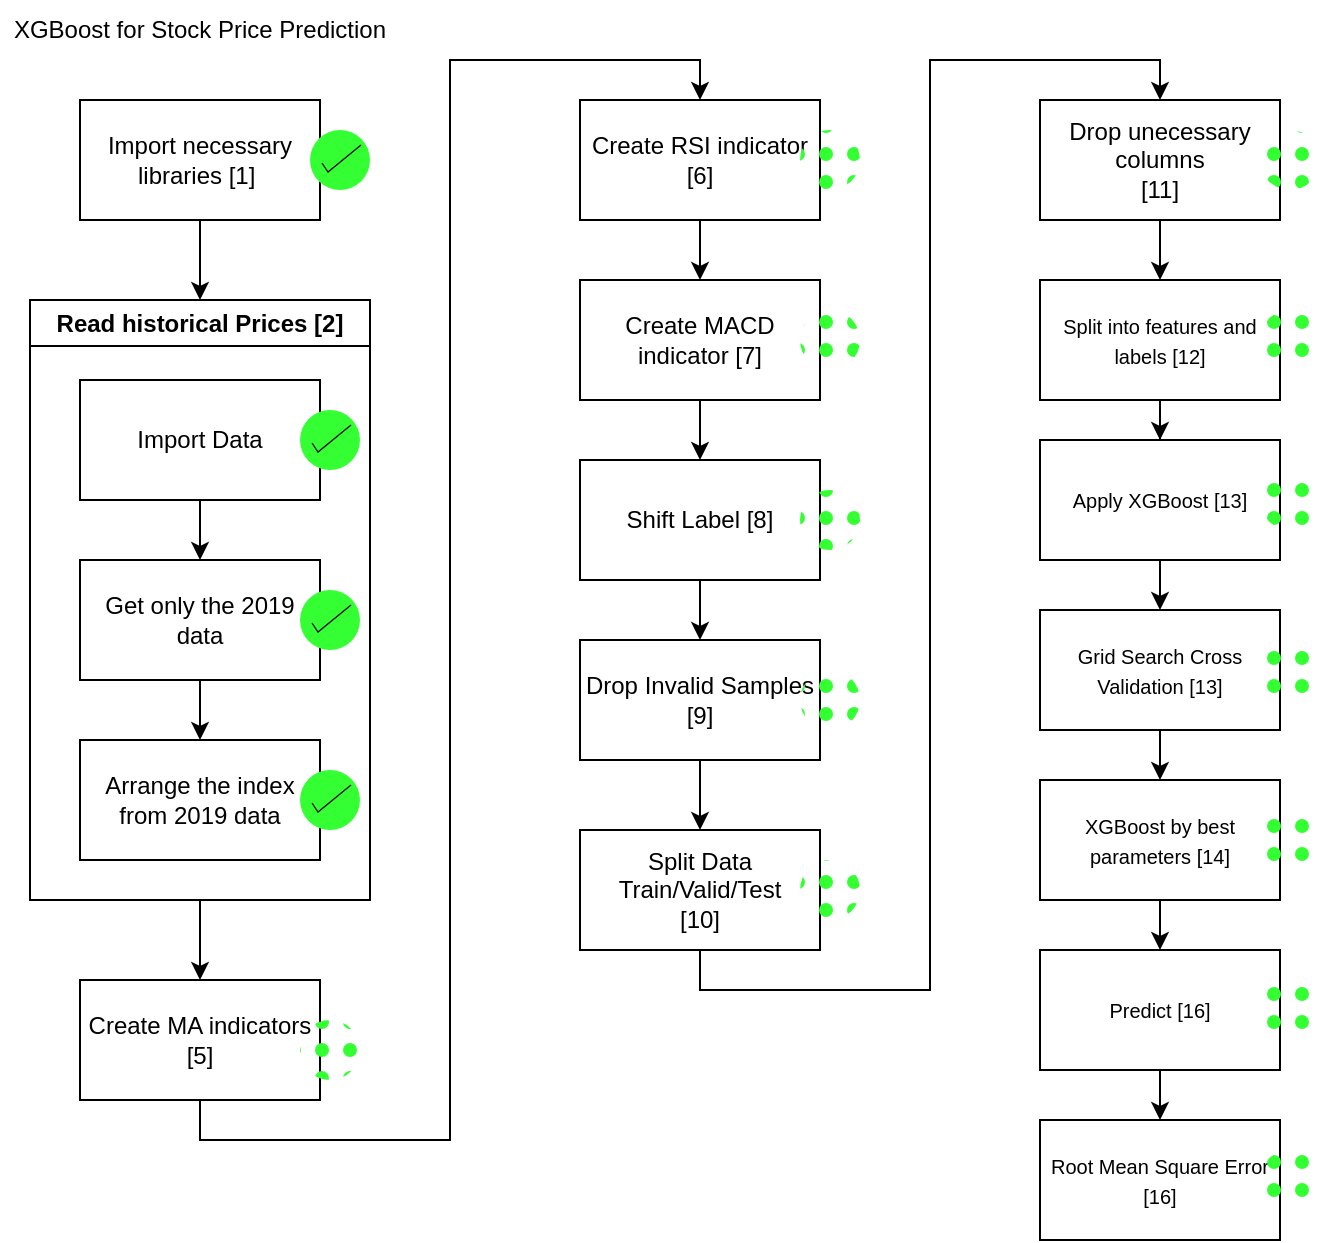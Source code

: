<mxfile version="20.7.4" type="device" pages="3"><diagram id="gmq6lWl3ugfJKE0xBw8H" name="Full Process"><mxGraphModel dx="673" dy="428" grid="1" gridSize="10" guides="1" tooltips="1" connect="1" arrows="1" fold="1" page="1" pageScale="1" pageWidth="1400" pageHeight="850" math="0" shadow="0"><root><mxCell id="0"/><mxCell id="1" parent="0"/><mxCell id="wt45lhafyj00GfXWhug7-1" value="XGBoost for Stock Price Prediction" style="text;html=1;strokeColor=none;fillColor=none;align=center;verticalAlign=middle;whiteSpace=wrap;rounded=0;" parent="1" vertex="1"><mxGeometry x="10" y="10" width="200" height="30" as="geometry"/></mxCell><mxCell id="wt45lhafyj00GfXWhug7-28" style="edgeStyle=orthogonalEdgeStyle;rounded=0;orthogonalLoop=1;jettySize=auto;html=1;exitX=0.5;exitY=1;exitDx=0;exitDy=0;entryX=0.5;entryY=0;entryDx=0;entryDy=0;entryPerimeter=0;" parent="1" source="wt45lhafyj00GfXWhug7-2" target="wt45lhafyj00GfXWhug7-20" edge="1"><mxGeometry relative="1" as="geometry"/></mxCell><mxCell id="wt45lhafyj00GfXWhug7-2" value="Read historical Prices [2]" style="swimlane;whiteSpace=wrap;html=1;" parent="1" vertex="1"><mxGeometry x="25" y="160" width="170" height="300" as="geometry"/></mxCell><mxCell id="wt45lhafyj00GfXWhug7-3" value="Import Data" style="rounded=0;whiteSpace=wrap;html=1;" parent="wt45lhafyj00GfXWhug7-2" vertex="1"><mxGeometry x="25" y="40" width="120" height="60" as="geometry"/></mxCell><mxCell id="wt45lhafyj00GfXWhug7-4" value="Get only the 2019 data" style="rounded=0;whiteSpace=wrap;html=1;" parent="wt45lhafyj00GfXWhug7-2" vertex="1"><mxGeometry x="25" y="130" width="120" height="60" as="geometry"/></mxCell><mxCell id="wt45lhafyj00GfXWhug7-6" value="Arrange the index from 2019 data" style="rounded=0;whiteSpace=wrap;html=1;" parent="wt45lhafyj00GfXWhug7-2" vertex="1"><mxGeometry x="25" y="220" width="120" height="60" as="geometry"/></mxCell><mxCell id="wt45lhafyj00GfXWhug7-5" value="" style="edgeStyle=orthogonalEdgeStyle;rounded=0;orthogonalLoop=1;jettySize=auto;html=1;" parent="wt45lhafyj00GfXWhug7-2" source="wt45lhafyj00GfXWhug7-3" target="wt45lhafyj00GfXWhug7-4" edge="1"><mxGeometry relative="1" as="geometry"/></mxCell><mxCell id="wt45lhafyj00GfXWhug7-8" value="" style="edgeStyle=orthogonalEdgeStyle;rounded=0;orthogonalLoop=1;jettySize=auto;html=1;" parent="wt45lhafyj00GfXWhug7-2" source="wt45lhafyj00GfXWhug7-4" target="wt45lhafyj00GfXWhug7-6" edge="1"><mxGeometry relative="1" as="geometry"/></mxCell><mxCell id="rxC-zJSUcqknU0AErDC9-2" value="" style="html=1;verticalLabelPosition=bottom;labelBackgroundColor=#ffffff;verticalAlign=top;shadow=0;dashed=0;strokeWidth=2;shape=mxgraph.ios7.misc.select;fillColor=#33FF33;strokeColor=default;sketch=0;fontSize=20;fillStyle=auto;perimeterSpacing=0;" parent="wt45lhafyj00GfXWhug7-2" vertex="1"><mxGeometry x="135" y="55" width="30" height="30" as="geometry"/></mxCell><mxCell id="rxC-zJSUcqknU0AErDC9-3" value="" style="html=1;verticalLabelPosition=bottom;labelBackgroundColor=#ffffff;verticalAlign=top;shadow=0;dashed=0;strokeWidth=2;shape=mxgraph.ios7.misc.select;fillColor=#33FF33;strokeColor=default;sketch=0;fontSize=20;fillStyle=auto;perimeterSpacing=0;" parent="wt45lhafyj00GfXWhug7-2" vertex="1"><mxGeometry x="135" y="145" width="30" height="30" as="geometry"/></mxCell><mxCell id="rxC-zJSUcqknU0AErDC9-4" value="" style="html=1;verticalLabelPosition=bottom;labelBackgroundColor=#ffffff;verticalAlign=top;shadow=0;dashed=0;strokeWidth=2;shape=mxgraph.ios7.misc.select;fillColor=#33FF33;strokeColor=default;sketch=0;fontSize=20;fillStyle=auto;perimeterSpacing=0;" parent="wt45lhafyj00GfXWhug7-2" vertex="1"><mxGeometry x="135" y="235" width="30" height="30" as="geometry"/></mxCell><mxCell id="wt45lhafyj00GfXWhug7-12" style="edgeStyle=orthogonalEdgeStyle;rounded=0;orthogonalLoop=1;jettySize=auto;html=1;entryX=0.5;entryY=0;entryDx=0;entryDy=0;" parent="1" source="wt45lhafyj00GfXWhug7-10" target="wt45lhafyj00GfXWhug7-2" edge="1"><mxGeometry relative="1" as="geometry"/></mxCell><mxCell id="wt45lhafyj00GfXWhug7-10" value="Import necessary libraries [1]&amp;nbsp;" style="rounded=0;whiteSpace=wrap;html=1;points=[[0,0,0,0,0],[0,0.25,0,0,0],[0,0.5,0,0,0],[0,0.75,0,0,0],[0,1,0,0,0],[0.25,0,0,0,0],[0.25,1,0,0,0],[0.5,0,0,0,0],[0.5,1,0,0,0],[0.75,0,0,0,0],[0.75,1,0,0,0],[1,0,0,0,0],[1,0.25,0,0,0],[1,0.5,0,0,0],[1,0.75,0,0,0],[1,1,0,0,0]];" parent="1" vertex="1"><mxGeometry x="50" y="60" width="120" height="60" as="geometry"/></mxCell><mxCell id="4cKd3FUTpiYzx40zGEt3-1" style="edgeStyle=orthogonalEdgeStyle;rounded=0;orthogonalLoop=1;jettySize=auto;html=1;exitX=0.5;exitY=1;exitDx=0;exitDy=0;exitPerimeter=0;entryX=0.5;entryY=0;entryDx=0;entryDy=0;entryPerimeter=0;" parent="1" source="wt45lhafyj00GfXWhug7-20" target="3kpHIttb-nBs4AYDKkX8-1" edge="1"><mxGeometry relative="1" as="geometry"/></mxCell><mxCell id="wt45lhafyj00GfXWhug7-20" value="Create MA indicators [5]" style="rounded=0;whiteSpace=wrap;html=1;points=[[0,0,0,0,0],[0,0.25,0,0,0],[0,0.5,0,0,0],[0,0.75,0,0,0],[0,1,0,0,0],[0.25,0,0,0,0],[0.25,1,0,0,0],[0.5,0,0,0,0],[0.5,1,0,0,0],[0.75,0,0,0,0],[0.75,1,0,0,0],[1,0,0,0,0],[1,0.25,0,0,0],[1,0.5,0,0,0],[1,0.75,0,0,0],[1,1,0,0,0]];" parent="1" vertex="1"><mxGeometry x="50" y="500" width="120" height="60" as="geometry"/></mxCell><mxCell id="4cKd3FUTpiYzx40zGEt3-3" style="edgeStyle=orthogonalEdgeStyle;rounded=0;orthogonalLoop=1;jettySize=auto;html=1;exitX=0.5;exitY=1;exitDx=0;exitDy=0;exitPerimeter=0;entryX=0.5;entryY=0;entryDx=0;entryDy=0;entryPerimeter=0;" parent="1" source="3kpHIttb-nBs4AYDKkX8-1" target="4cKd3FUTpiYzx40zGEt3-2" edge="1"><mxGeometry relative="1" as="geometry"/></mxCell><mxCell id="3kpHIttb-nBs4AYDKkX8-1" value="Create RSI indicator [6]" style="rounded=0;whiteSpace=wrap;html=1;points=[[0,0,0,0,0],[0,0.25,0,0,0],[0,0.5,0,0,0],[0,0.75,0,0,0],[0,1,0,0,0],[0.25,0,0,0,0],[0.25,1,0,0,0],[0.5,0,0,0,0],[0.5,1,0,0,0],[0.75,0,0,0,0],[0.75,1,0,0,0],[1,0,0,0,0],[1,0.25,0,0,0],[1,0.5,0,0,0],[1,0.75,0,0,0],[1,1,0,0,0]];" parent="1" vertex="1"><mxGeometry x="300" y="60" width="120" height="60" as="geometry"/></mxCell><mxCell id="27b4RKKOB-dl3qmHyFSi-2" value="" style="edgeStyle=orthogonalEdgeStyle;rounded=0;orthogonalLoop=1;jettySize=auto;html=1;" parent="1" source="4cKd3FUTpiYzx40zGEt3-2" target="27b4RKKOB-dl3qmHyFSi-1" edge="1"><mxGeometry relative="1" as="geometry"/></mxCell><mxCell id="4cKd3FUTpiYzx40zGEt3-2" value="Create MACD indicator [7]" style="rounded=0;whiteSpace=wrap;html=1;points=[[0,0,0,0,0],[0,0.25,0,0,0],[0,0.5,0,0,0],[0,0.75,0,0,0],[0,1,0,0,0],[0.25,0,0,0,0],[0.25,1,0,0,0],[0.5,0,0,0,0],[0.5,1,0,0,0],[0.75,0,0,0,0],[0.75,1,0,0,0],[1,0,0,0,0],[1,0.25,0,0,0],[1,0.5,0,0,0],[1,0.75,0,0,0],[1,1,0,0,0]];" parent="1" vertex="1"><mxGeometry x="300" y="150" width="120" height="60" as="geometry"/></mxCell><mxCell id="27b4RKKOB-dl3qmHyFSi-4" value="" style="edgeStyle=orthogonalEdgeStyle;rounded=0;orthogonalLoop=1;jettySize=auto;html=1;" parent="1" source="27b4RKKOB-dl3qmHyFSi-1" target="27b4RKKOB-dl3qmHyFSi-3" edge="1"><mxGeometry relative="1" as="geometry"/></mxCell><mxCell id="27b4RKKOB-dl3qmHyFSi-1" value="Shift Label [8]" style="rounded=0;whiteSpace=wrap;html=1;points=[[0,0,0,0,0],[0,0.25,0,0,0],[0,0.5,0,0,0],[0,0.75,0,0,0],[0,1,0,0,0],[0.25,0,0,0,0],[0.25,1,0,0,0],[0.5,0,0,0,0],[0.5,1,0,0,0],[0.75,0,0,0,0],[0.75,1,0,0,0],[1,0,0,0,0],[1,0.25,0,0,0],[1,0.5,0,0,0],[1,0.75,0,0,0],[1,1,0,0,0]];" parent="1" vertex="1"><mxGeometry x="300" y="240" width="120" height="60" as="geometry"/></mxCell><mxCell id="27b4RKKOB-dl3qmHyFSi-6" value="" style="edgeStyle=orthogonalEdgeStyle;rounded=0;orthogonalLoop=1;jettySize=auto;html=1;" parent="1" source="27b4RKKOB-dl3qmHyFSi-3" target="27b4RKKOB-dl3qmHyFSi-5" edge="1"><mxGeometry relative="1" as="geometry"/></mxCell><mxCell id="27b4RKKOB-dl3qmHyFSi-3" value="Drop Invalid Samples [9]" style="rounded=0;whiteSpace=wrap;html=1;points=[[0,0,0,0,0],[0,0.25,0,0,0],[0,0.5,0,0,0],[0,0.75,0,0,0],[0,1,0,0,0],[0.25,0,0,0,0],[0.25,1,0,0,0],[0.5,0,0,0,0],[0.5,1,0,0,0],[0.75,0,0,0,0],[0.75,1,0,0,0],[1,0,0,0,0],[1,0.25,0,0,0],[1,0.5,0,0,0],[1,0.75,0,0,0],[1,1,0,0,0]];" parent="1" vertex="1"><mxGeometry x="300" y="330" width="120" height="60" as="geometry"/></mxCell><mxCell id="HG0Ox6f3zI7jf1jvhAd--2" style="edgeStyle=orthogonalEdgeStyle;rounded=0;orthogonalLoop=1;jettySize=auto;html=1;exitX=0.5;exitY=1;exitDx=0;exitDy=0;exitPerimeter=0;entryX=0.5;entryY=0;entryDx=0;entryDy=0;entryPerimeter=0;" parent="1" source="27b4RKKOB-dl3qmHyFSi-5" target="rxC-zJSUcqknU0AErDC9-13" edge="1"><mxGeometry relative="1" as="geometry"/></mxCell><mxCell id="27b4RKKOB-dl3qmHyFSi-5" value="Split Data&lt;br&gt;Train/Valid/Test&lt;br&gt;[10]" style="rounded=0;whiteSpace=wrap;html=1;points=[[0,0,0,0,0],[0,0.25,0,0,0],[0,0.5,0,0,0],[0,0.75,0,0,0],[0,1,0,0,0],[0.25,0,0,0,0],[0.25,1,0,0,0],[0.5,0,0,0,0],[0.5,1,0,0,0],[0.75,0,0,0,0],[0.75,1,0,0,0],[1,0,0,0,0],[1,0.25,0,0,0],[1,0.5,0,0,0],[1,0.75,0,0,0],[1,1,0,0,0]];" parent="1" vertex="1"><mxGeometry x="300" y="425" width="120" height="60" as="geometry"/></mxCell><mxCell id="rxC-zJSUcqknU0AErDC9-5" value="" style="html=1;verticalLabelPosition=bottom;labelBackgroundColor=#ffffff;verticalAlign=top;shadow=0;dashed=0;strokeWidth=2;shape=mxgraph.ios7.misc.select;fillColor=#33FF33;strokeColor=default;sketch=0;fontSize=20;fillStyle=auto;perimeterSpacing=0;" parent="1" vertex="1"><mxGeometry x="165" y="75" width="30" height="30" as="geometry"/></mxCell><mxCell id="rxC-zJSUcqknU0AErDC9-6" value="" style="html=1;verticalLabelPosition=bottom;labelBackgroundColor=#ffffff;verticalAlign=top;shadow=0;dashed=0;strokeWidth=2;shape=mxgraph.ios7.misc.select;fillColor=#33FF33;strokeColor=none;sketch=0;fontSize=20;fillStyle=dots;perimeterSpacing=0;" parent="1" vertex="1"><mxGeometry x="160" y="520" width="30" height="30" as="geometry"/></mxCell><mxCell id="rxC-zJSUcqknU0AErDC9-7" value="" style="html=1;verticalLabelPosition=bottom;labelBackgroundColor=#ffffff;verticalAlign=top;shadow=0;dashed=0;strokeWidth=2;shape=mxgraph.ios7.misc.select;fillColor=#33FF33;strokeColor=none;sketch=0;fontSize=20;fillStyle=dots;perimeterSpacing=0;" parent="1" vertex="1"><mxGeometry x="410" y="75" width="30" height="30" as="geometry"/></mxCell><mxCell id="rxC-zJSUcqknU0AErDC9-8" value="" style="html=1;verticalLabelPosition=bottom;labelBackgroundColor=#ffffff;verticalAlign=top;shadow=0;dashed=0;strokeWidth=2;shape=mxgraph.ios7.misc.select;fillColor=#33FF33;strokeColor=none;sketch=0;fontSize=20;fillStyle=dots;perimeterSpacing=0;" parent="1" vertex="1"><mxGeometry x="410" y="165" width="30" height="30" as="geometry"/></mxCell><mxCell id="rxC-zJSUcqknU0AErDC9-9" value="" style="html=1;verticalLabelPosition=bottom;labelBackgroundColor=#ffffff;verticalAlign=top;shadow=0;dashed=0;strokeWidth=2;shape=mxgraph.ios7.misc.select;fillColor=#33FF33;strokeColor=none;sketch=0;fontSize=20;fillStyle=dots;perimeterSpacing=0;" parent="1" vertex="1"><mxGeometry x="410" y="255" width="30" height="30" as="geometry"/></mxCell><mxCell id="rxC-zJSUcqknU0AErDC9-10" value="" style="html=1;verticalLabelPosition=bottom;labelBackgroundColor=#ffffff;verticalAlign=top;shadow=0;dashed=0;strokeWidth=2;shape=mxgraph.ios7.misc.select;fillColor=#33FF33;strokeColor=none;sketch=0;fontSize=20;fillStyle=dots;perimeterSpacing=0;" parent="1" vertex="1"><mxGeometry x="410" y="345" width="30" height="30" as="geometry"/></mxCell><mxCell id="rxC-zJSUcqknU0AErDC9-11" value="" style="html=1;verticalLabelPosition=bottom;labelBackgroundColor=#ffffff;verticalAlign=top;shadow=0;dashed=0;strokeWidth=2;shape=mxgraph.ios7.misc.select;fillColor=#33FF33;strokeColor=none;sketch=0;fontSize=20;fillStyle=dots;perimeterSpacing=0;" parent="1" vertex="1"><mxGeometry x="410" y="440" width="30" height="30" as="geometry"/></mxCell><mxCell id="rxC-zJSUcqknU0AErDC9-16" value="" style="edgeStyle=orthogonalEdgeStyle;rounded=0;orthogonalLoop=1;jettySize=auto;html=1;exitX=0.5;exitY=1;exitDx=0;exitDy=0;exitPerimeter=0;" parent="1" source="rxC-zJSUcqknU0AErDC9-13" target="rxC-zJSUcqknU0AErDC9-15" edge="1"><mxGeometry relative="1" as="geometry"/></mxCell><mxCell id="rxC-zJSUcqknU0AErDC9-13" value="Drop unecessary columns&lt;br&gt;[11]" style="rounded=0;whiteSpace=wrap;html=1;points=[[0,0,0,0,0],[0,0.25,0,0,0],[0,0.5,0,0,0],[0,0.75,0,0,0],[0,1,0,0,0],[0.25,0,0,0,0],[0.25,1,0,0,0],[0.5,0,0,0,0],[0.5,1,0,0,0],[0.75,0,0,0,0],[0.75,1,0,0,0],[1,0,0,0,0],[1,0.25,0,0,0],[1,0.5,0,0,0],[1,0.75,0,0,0],[1,1,0,0,0]];" parent="1" vertex="1"><mxGeometry x="530" y="60" width="120" height="60" as="geometry"/></mxCell><mxCell id="rxC-zJSUcqknU0AErDC9-18" value="" style="edgeStyle=orthogonalEdgeStyle;rounded=0;orthogonalLoop=1;jettySize=auto;html=1;fontSize=10;" parent="1" source="rxC-zJSUcqknU0AErDC9-15" target="rxC-zJSUcqknU0AErDC9-17" edge="1"><mxGeometry relative="1" as="geometry"/></mxCell><mxCell id="rxC-zJSUcqknU0AErDC9-15" value="&lt;font style=&quot;font-size: 10px;&quot;&gt;Split into features and labels [12]&lt;/font&gt;" style="rounded=0;whiteSpace=wrap;html=1;points=[[0,0,0,0,0],[0,0.25,0,0,0],[0,0.5,0,0,0],[0,0.75,0,0,0],[0,1,0,0,0],[0.25,0,0,0,0],[0.25,1,0,0,0],[0.5,0,0,0,0],[0.5,1,0,0,0],[0.75,0,0,0,0],[0.75,1,0,0,0],[1,0,0,0,0],[1,0.25,0,0,0],[1,0.5,0,0,0],[1,0.75,0,0,0],[1,1,0,0,0]];" parent="1" vertex="1"><mxGeometry x="530" y="150" width="120" height="60" as="geometry"/></mxCell><mxCell id="rxC-zJSUcqknU0AErDC9-20" value="" style="edgeStyle=orthogonalEdgeStyle;rounded=0;orthogonalLoop=1;jettySize=auto;html=1;fontSize=10;" parent="1" source="rxC-zJSUcqknU0AErDC9-17" target="rxC-zJSUcqknU0AErDC9-19" edge="1"><mxGeometry relative="1" as="geometry"/></mxCell><mxCell id="rxC-zJSUcqknU0AErDC9-17" value="&lt;font style=&quot;font-size: 10px;&quot;&gt;Apply XGBoost [13]&lt;/font&gt;" style="rounded=0;whiteSpace=wrap;html=1;points=[[0,0,0,0,0],[0,0.25,0,0,0],[0,0.5,0,0,0],[0,0.75,0,0,0],[0,1,0,0,0],[0.25,0,0,0,0],[0.25,1,0,0,0],[0.5,0,0,0,0],[0.5,1,0,0,0],[0.75,0,0,0,0],[0.75,1,0,0,0],[1,0,0,0,0],[1,0.25,0,0,0],[1,0.5,0,0,0],[1,0.75,0,0,0],[1,1,0,0,0]];" parent="1" vertex="1"><mxGeometry x="530" y="230" width="120" height="60" as="geometry"/></mxCell><mxCell id="rxC-zJSUcqknU0AErDC9-22" value="" style="edgeStyle=orthogonalEdgeStyle;rounded=0;orthogonalLoop=1;jettySize=auto;html=1;fontSize=10;" parent="1" source="rxC-zJSUcqknU0AErDC9-19" target="rxC-zJSUcqknU0AErDC9-21" edge="1"><mxGeometry relative="1" as="geometry"/></mxCell><mxCell id="rxC-zJSUcqknU0AErDC9-19" value="&lt;font style=&quot;font-size: 10px;&quot;&gt;Grid Search Cross Validation [13]&lt;/font&gt;" style="rounded=0;whiteSpace=wrap;html=1;points=[[0,0,0,0,0],[0,0.25,0,0,0],[0,0.5,0,0,0],[0,0.75,0,0,0],[0,1,0,0,0],[0.25,0,0,0,0],[0.25,1,0,0,0],[0.5,0,0,0,0],[0.5,1,0,0,0],[0.75,0,0,0,0],[0.75,1,0,0,0],[1,0,0,0,0],[1,0.25,0,0,0],[1,0.5,0,0,0],[1,0.75,0,0,0],[1,1,0,0,0]];" parent="1" vertex="1"><mxGeometry x="530" y="315" width="120" height="60" as="geometry"/></mxCell><mxCell id="rxC-zJSUcqknU0AErDC9-24" value="" style="edgeStyle=orthogonalEdgeStyle;rounded=0;orthogonalLoop=1;jettySize=auto;html=1;fontSize=10;" parent="1" source="rxC-zJSUcqknU0AErDC9-21" target="rxC-zJSUcqknU0AErDC9-23" edge="1"><mxGeometry relative="1" as="geometry"/></mxCell><mxCell id="rxC-zJSUcqknU0AErDC9-21" value="&lt;font style=&quot;font-size: 10px;&quot;&gt;XGBoost by best parameters [14]&lt;/font&gt;" style="rounded=0;whiteSpace=wrap;html=1;points=[[0,0,0,0,0],[0,0.25,0,0,0],[0,0.5,0,0,0],[0,0.75,0,0,0],[0,1,0,0,0],[0.25,0,0,0,0],[0.25,1,0,0,0],[0.5,0,0,0,0],[0.5,1,0,0,0],[0.75,0,0,0,0],[0.75,1,0,0,0],[1,0,0,0,0],[1,0.25,0,0,0],[1,0.5,0,0,0],[1,0.75,0,0,0],[1,1,0,0,0]];" parent="1" vertex="1"><mxGeometry x="530" y="400" width="120" height="60" as="geometry"/></mxCell><mxCell id="VNGrkxyGaqmNoQx_S0s0-2" value="" style="edgeStyle=orthogonalEdgeStyle;rounded=0;orthogonalLoop=1;jettySize=auto;html=1;fontSize=10;" parent="1" source="rxC-zJSUcqknU0AErDC9-23" target="VNGrkxyGaqmNoQx_S0s0-1" edge="1"><mxGeometry relative="1" as="geometry"/></mxCell><mxCell id="rxC-zJSUcqknU0AErDC9-23" value="&lt;font style=&quot;font-size: 10px;&quot;&gt;Predict [16]&lt;/font&gt;" style="rounded=0;whiteSpace=wrap;html=1;points=[[0,0,0,0,0],[0,0.25,0,0,0],[0,0.5,0,0,0],[0,0.75,0,0,0],[0,1,0,0,0],[0.25,0,0,0,0],[0.25,1,0,0,0],[0.5,0,0,0,0],[0.5,1,0,0,0],[0.75,0,0,0,0],[0.75,1,0,0,0],[1,0,0,0,0],[1,0.25,0,0,0],[1,0.5,0,0,0],[1,0.75,0,0,0],[1,1,0,0,0]];" parent="1" vertex="1"><mxGeometry x="530" y="485" width="120" height="60" as="geometry"/></mxCell><mxCell id="VNGrkxyGaqmNoQx_S0s0-1" value="&lt;font style=&quot;font-size: 10px;&quot;&gt;Root Mean Square Error [16]&lt;/font&gt;" style="rounded=0;whiteSpace=wrap;html=1;points=[[0,0,0,0,0],[0,0.25,0,0,0],[0,0.5,0,0,0],[0,0.75,0,0,0],[0,1,0,0,0],[0.25,0,0,0,0],[0.25,1,0,0,0],[0.5,0,0,0,0],[0.5,1,0,0,0],[0.75,0,0,0,0],[0.75,1,0,0,0],[1,0,0,0,0],[1,0.25,0,0,0],[1,0.5,0,0,0],[1,0.75,0,0,0],[1,1,0,0,0]];" parent="1" vertex="1"><mxGeometry x="530" y="570" width="120" height="60" as="geometry"/></mxCell><mxCell id="VNGrkxyGaqmNoQx_S0s0-3" value="" style="html=1;verticalLabelPosition=bottom;labelBackgroundColor=#ffffff;verticalAlign=top;shadow=0;dashed=0;strokeWidth=2;shape=mxgraph.ios7.misc.select;fillColor=#33FF33;strokeColor=none;sketch=0;fontSize=20;fillStyle=dots;perimeterSpacing=0;" parent="1" vertex="1"><mxGeometry x="640" y="75" width="30" height="30" as="geometry"/></mxCell><mxCell id="VNGrkxyGaqmNoQx_S0s0-4" value="" style="html=1;verticalLabelPosition=bottom;labelBackgroundColor=#ffffff;verticalAlign=top;shadow=0;dashed=0;strokeWidth=2;shape=mxgraph.ios7.misc.select;fillColor=#33FF33;strokeColor=none;sketch=0;fontSize=20;fillStyle=dots;perimeterSpacing=0;" parent="1" vertex="1"><mxGeometry x="640" y="165" width="30" height="30" as="geometry"/></mxCell><mxCell id="VNGrkxyGaqmNoQx_S0s0-5" value="" style="html=1;verticalLabelPosition=bottom;labelBackgroundColor=#ffffff;verticalAlign=top;shadow=0;dashed=0;strokeWidth=2;shape=mxgraph.ios7.misc.select;fillColor=#33FF33;strokeColor=none;sketch=0;fontSize=20;fillStyle=dots;perimeterSpacing=0;" parent="1" vertex="1"><mxGeometry x="640" y="245" width="30" height="30" as="geometry"/></mxCell><mxCell id="VNGrkxyGaqmNoQx_S0s0-6" value="" style="html=1;verticalLabelPosition=bottom;labelBackgroundColor=#ffffff;verticalAlign=top;shadow=0;dashed=0;strokeWidth=2;shape=mxgraph.ios7.misc.select;fillColor=#33FF33;strokeColor=none;sketch=0;fontSize=20;fillStyle=dots;perimeterSpacing=0;" parent="1" vertex="1"><mxGeometry x="640" y="330" width="30" height="30" as="geometry"/></mxCell><mxCell id="VNGrkxyGaqmNoQx_S0s0-7" value="" style="html=1;verticalLabelPosition=bottom;labelBackgroundColor=#ffffff;verticalAlign=top;shadow=0;dashed=0;strokeWidth=2;shape=mxgraph.ios7.misc.select;fillColor=#33FF33;strokeColor=none;sketch=0;fontSize=20;fillStyle=dots;perimeterSpacing=0;" parent="1" vertex="1"><mxGeometry x="640" y="415" width="30" height="30" as="geometry"/></mxCell><mxCell id="VNGrkxyGaqmNoQx_S0s0-8" value="" style="html=1;verticalLabelPosition=bottom;labelBackgroundColor=#ffffff;verticalAlign=top;shadow=0;dashed=0;strokeWidth=2;shape=mxgraph.ios7.misc.select;fillColor=#33FF33;strokeColor=none;sketch=0;fontSize=20;fillStyle=dots;perimeterSpacing=0;" parent="1" vertex="1"><mxGeometry x="640" y="500" width="30" height="30" as="geometry"/></mxCell><mxCell id="VNGrkxyGaqmNoQx_S0s0-9" value="" style="html=1;verticalLabelPosition=bottom;labelBackgroundColor=#ffffff;verticalAlign=top;shadow=0;dashed=0;strokeWidth=2;shape=mxgraph.ios7.misc.select;fillColor=#33FF33;strokeColor=none;sketch=0;fontSize=20;fillStyle=dots;perimeterSpacing=0;" parent="1" vertex="1"><mxGeometry x="640" y="585" width="30" height="30" as="geometry"/></mxCell></root></mxGraphModel></diagram><diagram name="Copy of Full Process" id="Pi9YHvNOxylpbDZ6Wx6p"><mxGraphModel dx="774" dy="492" grid="1" gridSize="10" guides="1" tooltips="1" connect="1" arrows="1" fold="1" page="1" pageScale="1" pageWidth="1400" pageHeight="850" math="0" shadow="0"><root><mxCell id="VefaTCFspGWb_U1WKztf-0"/><mxCell id="VefaTCFspGWb_U1WKztf-1" parent="VefaTCFspGWb_U1WKztf-0"/><mxCell id="VefaTCFspGWb_U1WKztf-2" value="XGBoost for Stock Price Prediction" style="text;html=1;strokeColor=none;fillColor=none;align=center;verticalAlign=middle;whiteSpace=wrap;rounded=0;" vertex="1" parent="VefaTCFspGWb_U1WKztf-1"><mxGeometry x="10" y="10" width="200" height="30" as="geometry"/></mxCell><mxCell id="VefaTCFspGWb_U1WKztf-4" value="Read historical Prices [2]" style="swimlane;whiteSpace=wrap;html=1;" vertex="1" parent="VefaTCFspGWb_U1WKztf-1"><mxGeometry x="25" y="160" width="170" height="300" as="geometry"/></mxCell><mxCell id="VefaTCFspGWb_U1WKztf-5" value="Import Data" style="rounded=0;whiteSpace=wrap;html=1;" vertex="1" parent="VefaTCFspGWb_U1WKztf-4"><mxGeometry x="25" y="40" width="120" height="60" as="geometry"/></mxCell><mxCell id="VefaTCFspGWb_U1WKztf-6" value="Get only the 2019 data" style="rounded=0;whiteSpace=wrap;html=1;" vertex="1" parent="VefaTCFspGWb_U1WKztf-4"><mxGeometry x="25" y="130" width="120" height="60" as="geometry"/></mxCell><mxCell id="VefaTCFspGWb_U1WKztf-7" value="Arrange the index from 2019 data" style="rounded=0;whiteSpace=wrap;html=1;" vertex="1" parent="VefaTCFspGWb_U1WKztf-4"><mxGeometry x="25" y="220" width="120" height="60" as="geometry"/></mxCell><mxCell id="VefaTCFspGWb_U1WKztf-8" value="" style="edgeStyle=orthogonalEdgeStyle;rounded=0;orthogonalLoop=1;jettySize=auto;html=1;" edge="1" parent="VefaTCFspGWb_U1WKztf-4" source="VefaTCFspGWb_U1WKztf-5" target="VefaTCFspGWb_U1WKztf-6"><mxGeometry relative="1" as="geometry"/></mxCell><mxCell id="VefaTCFspGWb_U1WKztf-9" value="" style="edgeStyle=orthogonalEdgeStyle;rounded=0;orthogonalLoop=1;jettySize=auto;html=1;" edge="1" parent="VefaTCFspGWb_U1WKztf-4" source="VefaTCFspGWb_U1WKztf-6" target="VefaTCFspGWb_U1WKztf-7"><mxGeometry relative="1" as="geometry"/></mxCell><mxCell id="VefaTCFspGWb_U1WKztf-10" value="" style="html=1;verticalLabelPosition=bottom;labelBackgroundColor=#ffffff;verticalAlign=top;shadow=0;dashed=0;strokeWidth=2;shape=mxgraph.ios7.misc.select;fillColor=#33FF33;strokeColor=default;sketch=0;fontSize=20;fillStyle=auto;perimeterSpacing=0;" vertex="1" parent="VefaTCFspGWb_U1WKztf-4"><mxGeometry x="135" y="55" width="30" height="30" as="geometry"/></mxCell><mxCell id="VefaTCFspGWb_U1WKztf-11" value="" style="html=1;verticalLabelPosition=bottom;labelBackgroundColor=#ffffff;verticalAlign=top;shadow=0;dashed=0;strokeWidth=2;shape=mxgraph.ios7.misc.select;fillColor=#33FF33;strokeColor=default;sketch=0;fontSize=20;fillStyle=auto;perimeterSpacing=0;" vertex="1" parent="VefaTCFspGWb_U1WKztf-4"><mxGeometry x="135" y="145" width="30" height="30" as="geometry"/></mxCell><mxCell id="VefaTCFspGWb_U1WKztf-12" value="" style="html=1;verticalLabelPosition=bottom;labelBackgroundColor=#ffffff;verticalAlign=top;shadow=0;dashed=0;strokeWidth=2;shape=mxgraph.ios7.misc.select;fillColor=#33FF33;strokeColor=default;sketch=0;fontSize=20;fillStyle=auto;perimeterSpacing=0;" vertex="1" parent="VefaTCFspGWb_U1WKztf-4"><mxGeometry x="135" y="235" width="30" height="30" as="geometry"/></mxCell><mxCell id="VefaTCFspGWb_U1WKztf-13" style="edgeStyle=orthogonalEdgeStyle;rounded=0;orthogonalLoop=1;jettySize=auto;html=1;entryX=0.5;entryY=0;entryDx=0;entryDy=0;" edge="1" parent="VefaTCFspGWb_U1WKztf-1" source="VefaTCFspGWb_U1WKztf-14" target="VefaTCFspGWb_U1WKztf-4"><mxGeometry relative="1" as="geometry"/></mxCell><mxCell id="VefaTCFspGWb_U1WKztf-14" value="Import necessary libraries [1]&amp;nbsp;" style="rounded=0;whiteSpace=wrap;html=1;points=[[0,0,0,0,0],[0,0.25,0,0,0],[0,0.5,0,0,0],[0,0.75,0,0,0],[0,1,0,0,0],[0.25,0,0,0,0],[0.25,1,0,0,0],[0.5,0,0,0,0],[0.5,1,0,0,0],[0.75,0,0,0,0],[0.75,1,0,0,0],[1,0,0,0,0],[1,0.25,0,0,0],[1,0.5,0,0,0],[1,0.75,0,0,0],[1,1,0,0,0]];" vertex="1" parent="VefaTCFspGWb_U1WKztf-1"><mxGeometry x="50" y="60" width="120" height="60" as="geometry"/></mxCell><mxCell id="VefaTCFspGWb_U1WKztf-15" style="edgeStyle=orthogonalEdgeStyle;rounded=0;orthogonalLoop=1;jettySize=auto;html=1;exitX=0.5;exitY=1;exitDx=0;exitDy=0;exitPerimeter=0;entryX=0.5;entryY=0;entryDx=0;entryDy=0;entryPerimeter=0;" edge="1" parent="VefaTCFspGWb_U1WKztf-1" source="VefaTCFspGWb_U1WKztf-16" target="VefaTCFspGWb_U1WKztf-18"><mxGeometry relative="1" as="geometry"/></mxCell><mxCell id="VefaTCFspGWb_U1WKztf-16" value="Create MA indicators [5]" style="rounded=0;whiteSpace=wrap;html=1;points=[[0,0,0,0,0],[0,0.25,0,0,0],[0,0.5,0,0,0],[0,0.75,0,0,0],[0,1,0,0,0],[0.25,0,0,0,0],[0.25,1,0,0,0],[0.5,0,0,0,0],[0.5,1,0,0,0],[0.75,0,0,0,0],[0.75,1,0,0,0],[1,0,0,0,0],[1,0.25,0,0,0],[1,0.5,0,0,0],[1,0.75,0,0,0],[1,1,0,0,0]];" vertex="1" parent="VefaTCFspGWb_U1WKztf-1"><mxGeometry x="50" y="500" width="120" height="60" as="geometry"/></mxCell><mxCell id="VefaTCFspGWb_U1WKztf-17" style="edgeStyle=orthogonalEdgeStyle;rounded=0;orthogonalLoop=1;jettySize=auto;html=1;exitX=0.5;exitY=1;exitDx=0;exitDy=0;exitPerimeter=0;entryX=0.5;entryY=0;entryDx=0;entryDy=0;entryPerimeter=0;" edge="1" parent="VefaTCFspGWb_U1WKztf-1" source="VefaTCFspGWb_U1WKztf-18" target="VefaTCFspGWb_U1WKztf-20"><mxGeometry relative="1" as="geometry"/></mxCell><mxCell id="VefaTCFspGWb_U1WKztf-18" value="Create RSI indicator [6]" style="rounded=0;whiteSpace=wrap;html=1;points=[[0,0,0,0,0],[0,0.25,0,0,0],[0,0.5,0,0,0],[0,0.75,0,0,0],[0,1,0,0,0],[0.25,0,0,0,0],[0.25,1,0,0,0],[0.5,0,0,0,0],[0.5,1,0,0,0],[0.75,0,0,0,0],[0.75,1,0,0,0],[1,0,0,0,0],[1,0.25,0,0,0],[1,0.5,0,0,0],[1,0.75,0,0,0],[1,1,0,0,0]];" vertex="1" parent="VefaTCFspGWb_U1WKztf-1"><mxGeometry x="300" y="60" width="120" height="60" as="geometry"/></mxCell><mxCell id="VefaTCFspGWb_U1WKztf-19" value="" style="edgeStyle=orthogonalEdgeStyle;rounded=0;orthogonalLoop=1;jettySize=auto;html=1;" edge="1" parent="VefaTCFspGWb_U1WKztf-1" source="VefaTCFspGWb_U1WKztf-20" target="VefaTCFspGWb_U1WKztf-22"><mxGeometry relative="1" as="geometry"/></mxCell><mxCell id="VefaTCFspGWb_U1WKztf-20" value="Create MACD indicator [7]" style="rounded=0;whiteSpace=wrap;html=1;points=[[0,0,0,0,0],[0,0.25,0,0,0],[0,0.5,0,0,0],[0,0.75,0,0,0],[0,1,0,0,0],[0.25,0,0,0,0],[0.25,1,0,0,0],[0.5,0,0,0,0],[0.5,1,0,0,0],[0.75,0,0,0,0],[0.75,1,0,0,0],[1,0,0,0,0],[1,0.25,0,0,0],[1,0.5,0,0,0],[1,0.75,0,0,0],[1,1,0,0,0]];" vertex="1" parent="VefaTCFspGWb_U1WKztf-1"><mxGeometry x="300" y="150" width="120" height="60" as="geometry"/></mxCell><mxCell id="VefaTCFspGWb_U1WKztf-21" value="" style="edgeStyle=orthogonalEdgeStyle;rounded=0;orthogonalLoop=1;jettySize=auto;html=1;" edge="1" parent="VefaTCFspGWb_U1WKztf-1" source="VefaTCFspGWb_U1WKztf-22" target="VefaTCFspGWb_U1WKztf-24"><mxGeometry relative="1" as="geometry"/></mxCell><mxCell id="VefaTCFspGWb_U1WKztf-22" value="Shift Label [8]" style="rounded=0;whiteSpace=wrap;html=1;points=[[0,0,0,0,0],[0,0.25,0,0,0],[0,0.5,0,0,0],[0,0.75,0,0,0],[0,1,0,0,0],[0.25,0,0,0,0],[0.25,1,0,0,0],[0.5,0,0,0,0],[0.5,1,0,0,0],[0.75,0,0,0,0],[0.75,1,0,0,0],[1,0,0,0,0],[1,0.25,0,0,0],[1,0.5,0,0,0],[1,0.75,0,0,0],[1,1,0,0,0]];" vertex="1" parent="VefaTCFspGWb_U1WKztf-1"><mxGeometry x="300" y="240" width="120" height="60" as="geometry"/></mxCell><mxCell id="VefaTCFspGWb_U1WKztf-23" value="" style="edgeStyle=orthogonalEdgeStyle;rounded=0;orthogonalLoop=1;jettySize=auto;html=1;" edge="1" parent="VefaTCFspGWb_U1WKztf-1" source="VefaTCFspGWb_U1WKztf-24" target="VefaTCFspGWb_U1WKztf-26"><mxGeometry relative="1" as="geometry"/></mxCell><mxCell id="VefaTCFspGWb_U1WKztf-24" value="Drop Invalid Samples&amp;nbsp; (Rows) [9]" style="rounded=0;whiteSpace=wrap;html=1;points=[[0,0,0,0,0],[0,0.25,0,0,0],[0,0.5,0,0,0],[0,0.75,0,0,0],[0,1,0,0,0],[0.25,0,0,0,0],[0.25,1,0,0,0],[0.5,0,0,0,0],[0.5,1,0,0,0],[0.75,0,0,0,0],[0.75,1,0,0,0],[1,0,0,0,0],[1,0.25,0,0,0],[1,0.5,0,0,0],[1,0.75,0,0,0],[1,1,0,0,0]];" vertex="1" parent="VefaTCFspGWb_U1WKztf-1"><mxGeometry x="300" y="330" width="120" height="60" as="geometry"/></mxCell><mxCell id="VefaTCFspGWb_U1WKztf-25" style="edgeStyle=orthogonalEdgeStyle;rounded=0;orthogonalLoop=1;jettySize=auto;html=1;exitX=0.5;exitY=1;exitDx=0;exitDy=0;exitPerimeter=0;entryX=0.5;entryY=0;entryDx=0;entryDy=0;entryPerimeter=0;" edge="1" parent="VefaTCFspGWb_U1WKztf-1" source="VefaTCFspGWb_U1WKztf-26" target="VefaTCFspGWb_U1WKztf-35"><mxGeometry relative="1" as="geometry"><Array as="points"><mxPoint x="360" y="520"/><mxPoint x="475" y="520"/><mxPoint x="475" y="40"/><mxPoint x="590" y="40"/></Array></mxGeometry></mxCell><mxCell id="VefaTCFspGWb_U1WKztf-26" value="Split Data&lt;br&gt;Train/Valid/Test&lt;br&gt;[10]" style="rounded=0;whiteSpace=wrap;html=1;points=[[0,0,0,0,0],[0,0.25,0,0,0],[0,0.5,0,0,0],[0,0.75,0,0,0],[0,1,0,0,0],[0.25,0,0,0,0],[0.25,1,0,0,0],[0.5,0,0,0,0],[0.5,1,0,0,0],[0.75,0,0,0,0],[0.75,1,0,0,0],[1,0,0,0,0],[1,0.25,0,0,0],[1,0.5,0,0,0],[1,0.75,0,0,0],[1,1,0,0,0]];" vertex="1" parent="VefaTCFspGWb_U1WKztf-1"><mxGeometry x="300" y="425" width="120" height="60" as="geometry"/></mxCell><mxCell id="VefaTCFspGWb_U1WKztf-27" value="" style="html=1;verticalLabelPosition=bottom;labelBackgroundColor=#ffffff;verticalAlign=top;shadow=0;dashed=0;strokeWidth=2;shape=mxgraph.ios7.misc.select;fillColor=#33FF33;strokeColor=default;sketch=0;fontSize=20;fillStyle=auto;perimeterSpacing=0;" vertex="1" parent="VefaTCFspGWb_U1WKztf-1"><mxGeometry x="165" y="75" width="30" height="30" as="geometry"/></mxCell><mxCell id="VefaTCFspGWb_U1WKztf-29" value="" style="html=1;verticalLabelPosition=bottom;labelBackgroundColor=#ffffff;verticalAlign=top;shadow=0;dashed=0;strokeWidth=2;shape=mxgraph.ios7.misc.select;fillColor=#33FF33;strokeColor=default;sketch=0;fontSize=20;fillStyle=auto;perimeterSpacing=0;" vertex="1" parent="VefaTCFspGWb_U1WKztf-1"><mxGeometry x="410" y="75" width="30" height="30" as="geometry"/></mxCell><mxCell id="VefaTCFspGWb_U1WKztf-30" value="" style="html=1;verticalLabelPosition=bottom;labelBackgroundColor=#ffffff;verticalAlign=top;shadow=0;dashed=0;strokeWidth=2;shape=mxgraph.ios7.misc.select;fillColor=#33FF33;strokeColor=default;sketch=0;fontSize=20;fillStyle=auto;perimeterSpacing=0;" vertex="1" parent="VefaTCFspGWb_U1WKztf-1"><mxGeometry x="410" y="165" width="30" height="30" as="geometry"/></mxCell><mxCell id="VefaTCFspGWb_U1WKztf-31" value="" style="html=1;verticalLabelPosition=bottom;labelBackgroundColor=#ffffff;verticalAlign=top;shadow=0;dashed=0;strokeWidth=2;shape=mxgraph.ios7.misc.select;fillColor=#33FF33;strokeColor=default;sketch=0;fontSize=20;fillStyle=auto;perimeterSpacing=0;" vertex="1" parent="VefaTCFspGWb_U1WKztf-1"><mxGeometry x="410" y="255" width="30" height="30" as="geometry"/></mxCell><mxCell id="VefaTCFspGWb_U1WKztf-32" value="" style="html=1;verticalLabelPosition=bottom;labelBackgroundColor=#ffffff;verticalAlign=top;shadow=0;dashed=0;strokeWidth=2;shape=mxgraph.ios7.misc.select;fillColor=#33FF33;strokeColor=default;sketch=0;fontSize=20;fillStyle=auto;perimeterSpacing=0;" vertex="1" parent="VefaTCFspGWb_U1WKztf-1"><mxGeometry x="410" y="345" width="30" height="30" as="geometry"/></mxCell><mxCell id="VefaTCFspGWb_U1WKztf-33" value="" style="html=1;verticalLabelPosition=bottom;labelBackgroundColor=#ffffff;verticalAlign=top;shadow=0;dashed=0;strokeWidth=2;shape=mxgraph.ios7.misc.select;fillColor=#33FF33;strokeColor=default;sketch=0;fontSize=20;fillStyle=auto;perimeterSpacing=0;" vertex="1" parent="VefaTCFspGWb_U1WKztf-1"><mxGeometry x="410" y="440" width="30" height="30" as="geometry"/></mxCell><mxCell id="VefaTCFspGWb_U1WKztf-34" value="" style="edgeStyle=orthogonalEdgeStyle;rounded=0;orthogonalLoop=1;jettySize=auto;html=1;exitX=0.5;exitY=1;exitDx=0;exitDy=0;exitPerimeter=0;" edge="1" parent="VefaTCFspGWb_U1WKztf-1" source="VefaTCFspGWb_U1WKztf-35" target="VefaTCFspGWb_U1WKztf-37"><mxGeometry relative="1" as="geometry"/></mxCell><mxCell id="VefaTCFspGWb_U1WKztf-35" value="Drop unecessary columns&lt;br&gt;[11]" style="rounded=0;whiteSpace=wrap;html=1;points=[[0,0,0,0,0],[0,0.25,0,0,0],[0,0.5,0,0,0],[0,0.75,0,0,0],[0,1,0,0,0],[0.25,0,0,0,0],[0.25,1,0,0,0],[0.5,0,0,0,0],[0.5,1,0,0,0],[0.75,0,0,0,0],[0.75,1,0,0,0],[1,0,0,0,0],[1,0.25,0,0,0],[1,0.5,0,0,0],[1,0.75,0,0,0],[1,1,0,0,0]];" vertex="1" parent="VefaTCFspGWb_U1WKztf-1"><mxGeometry x="530" y="60" width="120" height="60" as="geometry"/></mxCell><mxCell id="VefaTCFspGWb_U1WKztf-36" value="" style="edgeStyle=orthogonalEdgeStyle;rounded=0;orthogonalLoop=1;jettySize=auto;html=1;fontSize=10;" edge="1" parent="VefaTCFspGWb_U1WKztf-1" source="VefaTCFspGWb_U1WKztf-37" target="VefaTCFspGWb_U1WKztf-39"><mxGeometry relative="1" as="geometry"/></mxCell><mxCell id="VefaTCFspGWb_U1WKztf-37" value="&lt;font style=&quot;font-size: 10px;&quot;&gt;Split into features and labels [12]&lt;/font&gt;" style="rounded=0;whiteSpace=wrap;html=1;points=[[0,0,0,0,0],[0,0.25,0,0,0],[0,0.5,0,0,0],[0,0.75,0,0,0],[0,1,0,0,0],[0.25,0,0,0,0],[0.25,1,0,0,0],[0.5,0,0,0,0],[0.5,1,0,0,0],[0.75,0,0,0,0],[0.75,1,0,0,0],[1,0,0,0,0],[1,0.25,0,0,0],[1,0.5,0,0,0],[1,0.75,0,0,0],[1,1,0,0,0]];" vertex="1" parent="VefaTCFspGWb_U1WKztf-1"><mxGeometry x="530" y="150" width="120" height="60" as="geometry"/></mxCell><mxCell id="VefaTCFspGWb_U1WKztf-38" value="" style="edgeStyle=orthogonalEdgeStyle;rounded=0;orthogonalLoop=1;jettySize=auto;html=1;fontSize=10;" edge="1" parent="VefaTCFspGWb_U1WKztf-1" source="VefaTCFspGWb_U1WKztf-39" target="VefaTCFspGWb_U1WKztf-41"><mxGeometry relative="1" as="geometry"/></mxCell><mxCell id="VefaTCFspGWb_U1WKztf-39" value="&lt;font style=&quot;font-size: 10px;&quot;&gt;Apply XGBoost [13]&lt;/font&gt;" style="rounded=0;whiteSpace=wrap;html=1;points=[[0,0,0,0,0],[0,0.25,0,0,0],[0,0.5,0,0,0],[0,0.75,0,0,0],[0,1,0,0,0],[0.25,0,0,0,0],[0.25,1,0,0,0],[0.5,0,0,0,0],[0.5,1,0,0,0],[0.75,0,0,0,0],[0.75,1,0,0,0],[1,0,0,0,0],[1,0.25,0,0,0],[1,0.5,0,0,0],[1,0.75,0,0,0],[1,1,0,0,0]];" vertex="1" parent="VefaTCFspGWb_U1WKztf-1"><mxGeometry x="530" y="230" width="120" height="60" as="geometry"/></mxCell><mxCell id="VefaTCFspGWb_U1WKztf-40" value="" style="edgeStyle=orthogonalEdgeStyle;rounded=0;orthogonalLoop=1;jettySize=auto;html=1;fontSize=10;" edge="1" parent="VefaTCFspGWb_U1WKztf-1" source="VefaTCFspGWb_U1WKztf-41" target="VefaTCFspGWb_U1WKztf-43"><mxGeometry relative="1" as="geometry"/></mxCell><mxCell id="VefaTCFspGWb_U1WKztf-41" value="&lt;font style=&quot;font-size: 10px;&quot;&gt;Grid Search Cross Validation [13]&lt;/font&gt;" style="rounded=0;whiteSpace=wrap;html=1;points=[[0,0,0,0,0],[0,0.25,0,0,0],[0,0.5,0,0,0],[0,0.75,0,0,0],[0,1,0,0,0],[0.25,0,0,0,0],[0.25,1,0,0,0],[0.5,0,0,0,0],[0.5,1,0,0,0],[0.75,0,0,0,0],[0.75,1,0,0,0],[1,0,0,0,0],[1,0.25,0,0,0],[1,0.5,0,0,0],[1,0.75,0,0,0],[1,1,0,0,0]];" vertex="1" parent="VefaTCFspGWb_U1WKztf-1"><mxGeometry x="530" y="315" width="120" height="60" as="geometry"/></mxCell><mxCell id="VefaTCFspGWb_U1WKztf-42" value="" style="edgeStyle=orthogonalEdgeStyle;rounded=0;orthogonalLoop=1;jettySize=auto;html=1;fontSize=10;" edge="1" parent="VefaTCFspGWb_U1WKztf-1" source="VefaTCFspGWb_U1WKztf-43" target="VefaTCFspGWb_U1WKztf-45"><mxGeometry relative="1" as="geometry"/></mxCell><mxCell id="VefaTCFspGWb_U1WKztf-43" value="&lt;font style=&quot;font-size: 10px;&quot;&gt;XGBoost by best parameters [14]&lt;/font&gt;" style="rounded=0;whiteSpace=wrap;html=1;points=[[0,0,0,0,0],[0,0.25,0,0,0],[0,0.5,0,0,0],[0,0.75,0,0,0],[0,1,0,0,0],[0.25,0,0,0,0],[0.25,1,0,0,0],[0.5,0,0,0,0],[0.5,1,0,0,0],[0.75,0,0,0,0],[0.75,1,0,0,0],[1,0,0,0,0],[1,0.25,0,0,0],[1,0.5,0,0,0],[1,0.75,0,0,0],[1,1,0,0,0]];" vertex="1" parent="VefaTCFspGWb_U1WKztf-1"><mxGeometry x="530" y="400" width="120" height="60" as="geometry"/></mxCell><mxCell id="VefaTCFspGWb_U1WKztf-44" value="" style="edgeStyle=orthogonalEdgeStyle;rounded=0;orthogonalLoop=1;jettySize=auto;html=1;fontSize=10;" edge="1" parent="VefaTCFspGWb_U1WKztf-1" source="VefaTCFspGWb_U1WKztf-45" target="VefaTCFspGWb_U1WKztf-46"><mxGeometry relative="1" as="geometry"/></mxCell><mxCell id="VefaTCFspGWb_U1WKztf-45" value="&lt;font style=&quot;font-size: 10px;&quot;&gt;Predict [16]&lt;/font&gt;" style="rounded=0;whiteSpace=wrap;html=1;points=[[0,0,0,0,0],[0,0.25,0,0,0],[0,0.5,0,0,0],[0,0.75,0,0,0],[0,1,0,0,0],[0.25,0,0,0,0],[0.25,1,0,0,0],[0.5,0,0,0,0],[0.5,1,0,0,0],[0.75,0,0,0,0],[0.75,1,0,0,0],[1,0,0,0,0],[1,0.25,0,0,0],[1,0.5,0,0,0],[1,0.75,0,0,0],[1,1,0,0,0]];" vertex="1" parent="VefaTCFspGWb_U1WKztf-1"><mxGeometry x="530" y="485" width="120" height="60" as="geometry"/></mxCell><mxCell id="VefaTCFspGWb_U1WKztf-46" value="&lt;font style=&quot;font-size: 10px;&quot;&gt;Root Mean Square Error [16]&lt;/font&gt;" style="rounded=0;whiteSpace=wrap;html=1;points=[[0,0,0,0,0],[0,0.25,0,0,0],[0,0.5,0,0,0],[0,0.75,0,0,0],[0,1,0,0,0],[0.25,0,0,0,0],[0.25,1,0,0,0],[0.5,0,0,0,0],[0.5,1,0,0,0],[0.75,0,0,0,0],[0.75,1,0,0,0],[1,0,0,0,0],[1,0.25,0,0,0],[1,0.5,0,0,0],[1,0.75,0,0,0],[1,1,0,0,0]];" vertex="1" parent="VefaTCFspGWb_U1WKztf-1"><mxGeometry x="530" y="570" width="120" height="60" as="geometry"/></mxCell><mxCell id="VefaTCFspGWb_U1WKztf-47" value="" style="html=1;verticalLabelPosition=bottom;labelBackgroundColor=#ffffff;verticalAlign=top;shadow=0;dashed=0;strokeWidth=2;shape=mxgraph.ios7.misc.select;fillColor=#33FF33;strokeColor=default;sketch=0;fontSize=20;fillStyle=auto;perimeterSpacing=0;" vertex="1" parent="VefaTCFspGWb_U1WKztf-1"><mxGeometry x="640" y="75" width="30" height="30" as="geometry"/></mxCell><mxCell id="VefaTCFspGWb_U1WKztf-48" value="" style="html=1;verticalLabelPosition=bottom;labelBackgroundColor=#ffffff;verticalAlign=top;shadow=0;dashed=0;strokeWidth=2;shape=mxgraph.ios7.misc.select;fillColor=#33FF33;strokeColor=default;sketch=0;fontSize=20;fillStyle=auto;perimeterSpacing=0;" vertex="1" parent="VefaTCFspGWb_U1WKztf-1"><mxGeometry x="640" y="165" width="30" height="30" as="geometry"/></mxCell><mxCell id="VefaTCFspGWb_U1WKztf-49" value="" style="html=1;verticalLabelPosition=bottom;labelBackgroundColor=#ffffff;verticalAlign=top;shadow=0;dashed=0;strokeWidth=2;shape=mxgraph.ios7.misc.select;fillColor=#33FF33;strokeColor=default;sketch=0;fontSize=20;fillStyle=auto;perimeterSpacing=0;" vertex="1" parent="VefaTCFspGWb_U1WKztf-1"><mxGeometry x="640" y="245" width="30" height="30" as="geometry"/></mxCell><mxCell id="VefaTCFspGWb_U1WKztf-50" value="" style="html=1;verticalLabelPosition=bottom;labelBackgroundColor=#ffffff;verticalAlign=top;shadow=0;dashed=0;strokeWidth=2;shape=mxgraph.ios7.misc.select;fillColor=#33FF33;strokeColor=none;sketch=0;fontSize=20;fillStyle=dots;perimeterSpacing=0;" vertex="1" parent="VefaTCFspGWb_U1WKztf-1"><mxGeometry x="640" y="330" width="30" height="30" as="geometry"/></mxCell><mxCell id="VefaTCFspGWb_U1WKztf-51" value="" style="html=1;verticalLabelPosition=bottom;labelBackgroundColor=#ffffff;verticalAlign=top;shadow=0;dashed=0;strokeWidth=2;shape=mxgraph.ios7.misc.select;fillColor=#33FF33;strokeColor=none;sketch=0;fontSize=20;fillStyle=dots;perimeterSpacing=0;" vertex="1" parent="VefaTCFspGWb_U1WKztf-1"><mxGeometry x="640" y="415" width="30" height="30" as="geometry"/></mxCell><mxCell id="VefaTCFspGWb_U1WKztf-52" value="" style="html=1;verticalLabelPosition=bottom;labelBackgroundColor=#ffffff;verticalAlign=top;shadow=0;dashed=0;strokeWidth=2;shape=mxgraph.ios7.misc.select;fillColor=#33FF33;strokeColor=none;sketch=0;fontSize=20;fillStyle=dots;perimeterSpacing=0;" vertex="1" parent="VefaTCFspGWb_U1WKztf-1"><mxGeometry x="640" y="500" width="30" height="30" as="geometry"/></mxCell><mxCell id="VefaTCFspGWb_U1WKztf-53" value="" style="html=1;verticalLabelPosition=bottom;labelBackgroundColor=#ffffff;verticalAlign=top;shadow=0;dashed=0;strokeWidth=2;shape=mxgraph.ios7.misc.select;fillColor=#33FF33;strokeColor=none;sketch=0;fontSize=20;fillStyle=dots;perimeterSpacing=0;" vertex="1" parent="VefaTCFspGWb_U1WKztf-1"><mxGeometry x="640" y="585" width="30" height="30" as="geometry"/></mxCell><mxCell id="peqva59JX40Q1ezQ66_g-3" style="edgeStyle=orthogonalEdgeStyle;rounded=0;orthogonalLoop=1;jettySize=auto;html=1;exitX=0.5;exitY=1;exitDx=0;exitDy=0;entryX=0.5;entryY=0;entryDx=0;entryDy=0;entryPerimeter=0;" edge="1" parent="VefaTCFspGWb_U1WKztf-1" source="VefaTCFspGWb_U1WKztf-4" target="VefaTCFspGWb_U1WKztf-16"><mxGeometry relative="1" as="geometry"><mxPoint x="110" y="545" as="sourcePoint"/></mxGeometry></mxCell><mxCell id="peqva59JX40Q1ezQ66_g-4" value="" style="html=1;verticalLabelPosition=bottom;labelBackgroundColor=#ffffff;verticalAlign=top;shadow=0;dashed=0;strokeWidth=2;shape=mxgraph.ios7.misc.select;fillColor=#33FF33;strokeColor=default;sketch=0;fontSize=20;fillStyle=auto;perimeterSpacing=0;" vertex="1" parent="VefaTCFspGWb_U1WKztf-1"><mxGeometry x="160" y="515" width="30" height="30" as="geometry"/></mxCell></root></mxGraphModel></diagram><diagram id="7mNhrT0Zp7im51MQU-14" name="Data Visualizations"><mxGraphModel dx="869" dy="566" grid="1" gridSize="10" guides="1" tooltips="1" connect="1" arrows="1" fold="1" page="1" pageScale="1" pageWidth="1400" pageHeight="850" math="0" shadow="0"><root><mxCell id="0"/><mxCell id="1" parent="0"/><mxCell id="hSn05ziKlifQ6DqeDQz6-1" value="Data Visualization" style="swimlane;whiteSpace=wrap;html=1;" vertex="1" parent="1"><mxGeometry x="30" y="50" width="170" height="620" as="geometry"/></mxCell><mxCell id="hSn05ziKlifQ6DqeDQz6-2" value="OHLC Chart [3]" style="rounded=0;whiteSpace=wrap;html=1;" vertex="1" parent="hSn05ziKlifQ6DqeDQz6-1"><mxGeometry x="25" y="40" width="120" height="60" as="geometry"/></mxCell><mxCell id="hSn05ziKlifQ6DqeDQz6-3" value="Scatter Plot [3]" style="rounded=0;whiteSpace=wrap;html=1;" vertex="1" parent="hSn05ziKlifQ6DqeDQz6-1"><mxGeometry x="25" y="130" width="120" height="60" as="geometry"/></mxCell><mxCell id="rjzY0L3cI6VGJhR6wheF-3" value="" style="edgeStyle=orthogonalEdgeStyle;rounded=0;orthogonalLoop=1;jettySize=auto;html=1;fontSize=10;" edge="1" parent="hSn05ziKlifQ6DqeDQz6-1" source="hSn05ziKlifQ6DqeDQz6-4" target="hSn05ziKlifQ6DqeDQz6-7"><mxGeometry relative="1" as="geometry"/></mxCell><mxCell id="hSn05ziKlifQ6DqeDQz6-4" value="Decomposition [4]" style="rounded=0;whiteSpace=wrap;html=1;" vertex="1" parent="hSn05ziKlifQ6DqeDQz6-1"><mxGeometry x="25" y="220" width="120" height="60" as="geometry"/></mxCell><mxCell id="hSn05ziKlifQ6DqeDQz6-5" value="" style="edgeStyle=orthogonalEdgeStyle;rounded=0;orthogonalLoop=1;jettySize=auto;html=1;" edge="1" parent="hSn05ziKlifQ6DqeDQz6-1" source="hSn05ziKlifQ6DqeDQz6-2" target="hSn05ziKlifQ6DqeDQz6-3"><mxGeometry relative="1" as="geometry"/></mxCell><mxCell id="hSn05ziKlifQ6DqeDQz6-6" value="" style="edgeStyle=orthogonalEdgeStyle;rounded=0;orthogonalLoop=1;jettySize=auto;html=1;" edge="1" parent="hSn05ziKlifQ6DqeDQz6-1" source="hSn05ziKlifQ6DqeDQz6-3" target="hSn05ziKlifQ6DqeDQz6-4"><mxGeometry relative="1" as="geometry"/></mxCell><mxCell id="rjzY0L3cI6VGJhR6wheF-4" value="" style="edgeStyle=orthogonalEdgeStyle;rounded=0;orthogonalLoop=1;jettySize=auto;html=1;fontSize=10;" edge="1" parent="hSn05ziKlifQ6DqeDQz6-1" source="hSn05ziKlifQ6DqeDQz6-7" target="7Mf0Aok-1zlnqoX_Dtcx-1"><mxGeometry relative="1" as="geometry"/></mxCell><mxCell id="hSn05ziKlifQ6DqeDQz6-7" value="Scatterplot MA indicators [5]" style="rounded=0;whiteSpace=wrap;html=1;" vertex="1" parent="hSn05ziKlifQ6DqeDQz6-1"><mxGeometry x="25" y="310" width="120" height="60" as="geometry"/></mxCell><mxCell id="rjzY0L3cI6VGJhR6wheF-5" value="" style="edgeStyle=orthogonalEdgeStyle;rounded=0;orthogonalLoop=1;jettySize=auto;html=1;fontSize=10;" edge="1" parent="hSn05ziKlifQ6DqeDQz6-1" source="7Mf0Aok-1zlnqoX_Dtcx-1" target="bFarrtZeo1s8Exu098al-1"><mxGeometry relative="1" as="geometry"/></mxCell><mxCell id="7Mf0Aok-1zlnqoX_Dtcx-1" value="Scatterplot RSI indicator [6]" style="rounded=0;whiteSpace=wrap;html=1;" vertex="1" parent="hSn05ziKlifQ6DqeDQz6-1"><mxGeometry x="25" y="400" width="120" height="60" as="geometry"/></mxCell><mxCell id="bFarrtZeo1s8Exu098al-1" value="Plot MACD indicator [7]" style="rounded=0;whiteSpace=wrap;html=1;" vertex="1" parent="hSn05ziKlifQ6DqeDQz6-1"><mxGeometry x="25" y="490" width="120" height="60" as="geometry"/></mxCell><mxCell id="sRHwQ69WTqwmBcj8EHRT-1" value="" style="rhombus;whiteSpace=wrap;html=1;" vertex="1" parent="hSn05ziKlifQ6DqeDQz6-1"><mxGeometry x="45" y="580" width="80" height="80" as="geometry"/></mxCell><mxCell id="sRHwQ69WTqwmBcj8EHRT-2" value="" style="swimlane;whiteSpace=wrap;html=1;startSize=0;" vertex="1" parent="1"><mxGeometry x="260" y="50" width="170" height="390" as="geometry"/></mxCell><mxCell id="sRHwQ69WTqwmBcj8EHRT-3" value="Plot Train/Valid/Test [10]" style="rounded=0;whiteSpace=wrap;html=1;" vertex="1" parent="sRHwQ69WTqwmBcj8EHRT-2"><mxGeometry x="25" y="40" width="120" height="60" as="geometry"/></mxCell><mxCell id="sRHwQ69WTqwmBcj8EHRT-4" value="Plot Feature Importance [15]" style="rounded=0;whiteSpace=wrap;html=1;" vertex="1" parent="sRHwQ69WTqwmBcj8EHRT-2"><mxGeometry x="25" y="130" width="120" height="60" as="geometry"/></mxCell><mxCell id="rjzY0L3cI6VGJhR6wheF-6" value="" style="edgeStyle=orthogonalEdgeStyle;rounded=0;orthogonalLoop=1;jettySize=auto;html=1;fontSize=10;" edge="1" parent="sRHwQ69WTqwmBcj8EHRT-2" source="sRHwQ69WTqwmBcj8EHRT-5" target="sRHwQ69WTqwmBcj8EHRT-8"><mxGeometry relative="1" as="geometry"/></mxCell><mxCell id="sRHwQ69WTqwmBcj8EHRT-5" value="Plot Predicted Values [15]" style="rounded=0;whiteSpace=wrap;html=1;" vertex="1" parent="sRHwQ69WTqwmBcj8EHRT-2"><mxGeometry x="25" y="220" width="120" height="60" as="geometry"/></mxCell><mxCell id="sRHwQ69WTqwmBcj8EHRT-6" value="" style="edgeStyle=orthogonalEdgeStyle;rounded=0;orthogonalLoop=1;jettySize=auto;html=1;" edge="1" parent="sRHwQ69WTqwmBcj8EHRT-2" source="sRHwQ69WTqwmBcj8EHRT-3" target="sRHwQ69WTqwmBcj8EHRT-4"><mxGeometry relative="1" as="geometry"/></mxCell><mxCell id="sRHwQ69WTqwmBcj8EHRT-7" value="" style="edgeStyle=orthogonalEdgeStyle;rounded=0;orthogonalLoop=1;jettySize=auto;html=1;" edge="1" parent="sRHwQ69WTqwmBcj8EHRT-2" source="sRHwQ69WTqwmBcj8EHRT-4" target="sRHwQ69WTqwmBcj8EHRT-5"><mxGeometry relative="1" as="geometry"/></mxCell><mxCell id="sRHwQ69WTqwmBcj8EHRT-8" value="Zoom In Predicted Values [15]" style="rounded=0;whiteSpace=wrap;html=1;" vertex="1" parent="sRHwQ69WTqwmBcj8EHRT-2"><mxGeometry x="25" y="310" width="120" height="60" as="geometry"/></mxCell><mxCell id="sRHwQ69WTqwmBcj8EHRT-12" value="" style="rhombus;whiteSpace=wrap;html=1;" vertex="1" parent="1"><mxGeometry x="316.25" y="20" width="57.5" height="60" as="geometry"/></mxCell></root></mxGraphModel></diagram></mxfile>